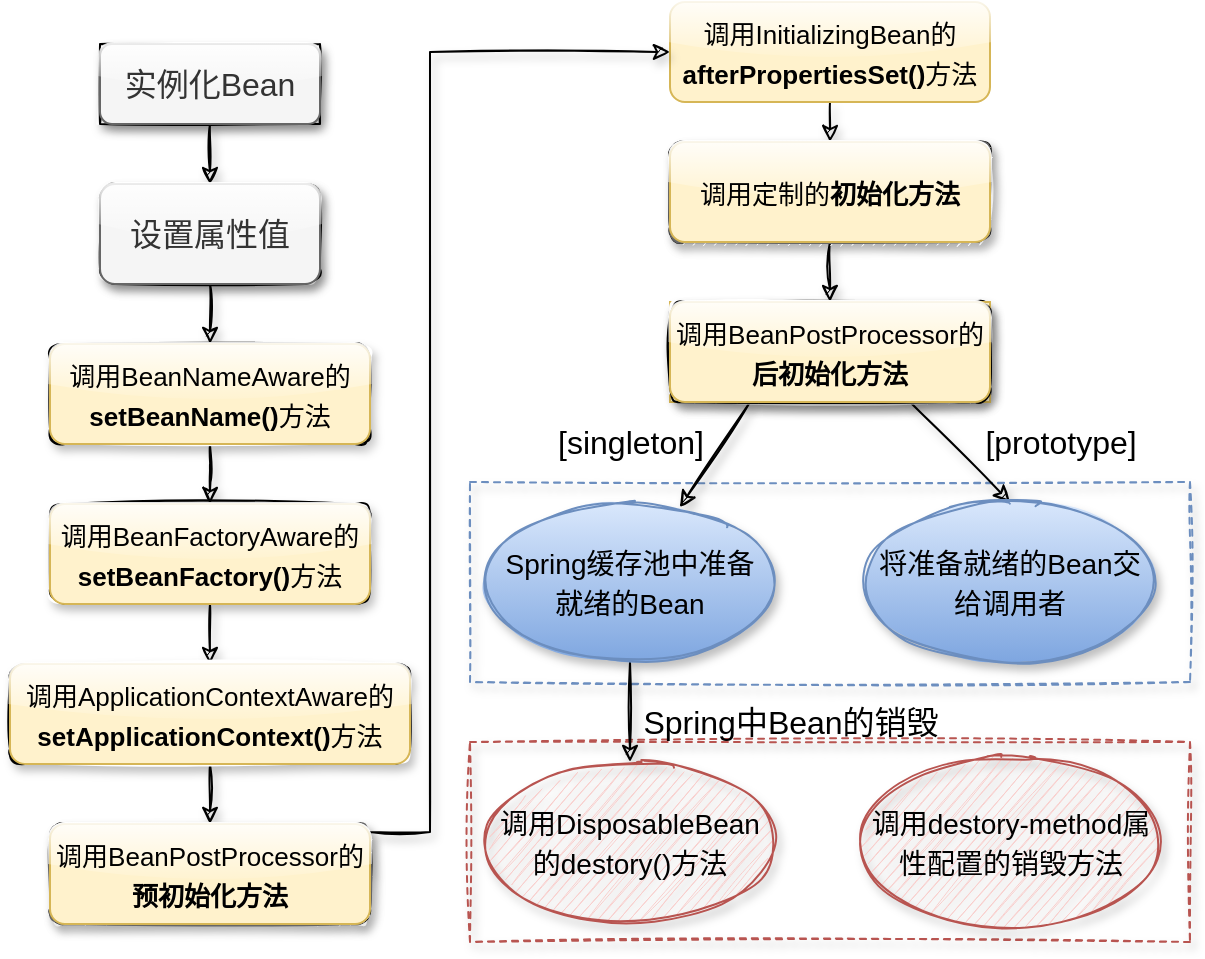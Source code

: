 <mxfile version="13.9.9" type="device"><diagram id="pcogEZHcVvA3Z30nrh8v" name="第 1 页"><mxGraphModel dx="1088" dy="872" grid="1" gridSize="10" guides="1" tooltips="1" connect="1" arrows="1" fold="1" page="1" pageScale="1" pageWidth="827" pageHeight="1169" math="0" shadow="0"><root><mxCell id="0"/><mxCell id="1" parent="0"/><mxCell id="3chaeXYlpCt-eBznQ1DV-17" value="" style="rounded=0;whiteSpace=wrap;html=1;fontSize=16;dashed=1;strokeColor=#b85450;shadow=1;sketch=1;fillColor=none;" vertex="1" parent="1"><mxGeometry x="370" y="450" width="360" height="100" as="geometry"/></mxCell><mxCell id="3chaeXYlpCt-eBznQ1DV-16" value="" style="rounded=0;whiteSpace=wrap;html=1;fontSize=16;dashed=1;shadow=1;sketch=1;strokeColor=#6c8ebf;fillColor=none;" vertex="1" parent="1"><mxGeometry x="370" y="320" width="360" height="100" as="geometry"/></mxCell><mxCell id="3chaeXYlpCt-eBznQ1DV-18" style="edgeStyle=orthogonalEdgeStyle;rounded=0;orthogonalLoop=1;jettySize=auto;html=1;exitX=0.5;exitY=1;exitDx=0;exitDy=0;entryX=0.5;entryY=0;entryDx=0;entryDy=0;fontSize=16;shadow=1;sketch=1;" edge="1" parent="1" source="3chaeXYlpCt-eBznQ1DV-1" target="3chaeXYlpCt-eBznQ1DV-2"><mxGeometry relative="1" as="geometry"/></mxCell><mxCell id="3chaeXYlpCt-eBznQ1DV-1" value="实例化Bean" style="rounded=0;whiteSpace=wrap;html=1;fontSize=16;shadow=1;sketch=1;" vertex="1" parent="1"><mxGeometry x="185" y="101" width="110" height="40" as="geometry"/></mxCell><mxCell id="3chaeXYlpCt-eBznQ1DV-19" style="edgeStyle=orthogonalEdgeStyle;rounded=0;orthogonalLoop=1;jettySize=auto;html=1;exitX=0.5;exitY=1;exitDx=0;exitDy=0;entryX=0.5;entryY=0;entryDx=0;entryDy=0;fontSize=16;shadow=1;sketch=1;" edge="1" parent="1" source="3chaeXYlpCt-eBznQ1DV-2" target="3chaeXYlpCt-eBznQ1DV-3"><mxGeometry relative="1" as="geometry"/></mxCell><mxCell id="3chaeXYlpCt-eBznQ1DV-2" value="设置属性值" style="rounded=1;whiteSpace=wrap;html=1;fontSize=16;shadow=1;sketch=1;" vertex="1" parent="1"><mxGeometry x="185" y="171" width="110" height="50" as="geometry"/></mxCell><mxCell id="3chaeXYlpCt-eBznQ1DV-20" style="edgeStyle=orthogonalEdgeStyle;rounded=0;orthogonalLoop=1;jettySize=auto;html=1;exitX=0.5;exitY=1;exitDx=0;exitDy=0;fontSize=16;shadow=1;sketch=1;" edge="1" parent="1" source="3chaeXYlpCt-eBznQ1DV-3" target="3chaeXYlpCt-eBznQ1DV-4"><mxGeometry relative="1" as="geometry"/></mxCell><mxCell id="3chaeXYlpCt-eBznQ1DV-3" value="&lt;font style=&quot;font-size: 13px&quot;&gt;调用BeanNameAware的setBeanName()方法&lt;/font&gt;" style="rounded=1;whiteSpace=wrap;html=1;fontSize=16;shadow=1;sketch=1;" vertex="1" parent="1"><mxGeometry x="160" y="251" width="160" height="50" as="geometry"/></mxCell><mxCell id="3chaeXYlpCt-eBznQ1DV-21" style="edgeStyle=orthogonalEdgeStyle;rounded=0;orthogonalLoop=1;jettySize=auto;html=1;exitX=0.5;exitY=1;exitDx=0;exitDy=0;entryX=0.5;entryY=0;entryDx=0;entryDy=0;fontSize=16;shadow=1;sketch=1;" edge="1" parent="1" source="3chaeXYlpCt-eBznQ1DV-4" target="3chaeXYlpCt-eBznQ1DV-5"><mxGeometry relative="1" as="geometry"/></mxCell><mxCell id="3chaeXYlpCt-eBznQ1DV-4" value="&lt;font style=&quot;font-size: 13px&quot;&gt;调用BeanFactoryAware的setBeanFactory()方法&lt;/font&gt;" style="rounded=1;whiteSpace=wrap;html=1;fontSize=16;shadow=1;sketch=1;" vertex="1" parent="1"><mxGeometry x="160" y="331" width="160" height="50" as="geometry"/></mxCell><mxCell id="3chaeXYlpCt-eBznQ1DV-22" style="edgeStyle=orthogonalEdgeStyle;rounded=0;orthogonalLoop=1;jettySize=auto;html=1;exitX=0.5;exitY=1;exitDx=0;exitDy=0;entryX=0.5;entryY=0;entryDx=0;entryDy=0;fontSize=16;shadow=1;sketch=1;" edge="1" parent="1" source="3chaeXYlpCt-eBznQ1DV-5" target="3chaeXYlpCt-eBznQ1DV-7"><mxGeometry relative="1" as="geometry"/></mxCell><mxCell id="3chaeXYlpCt-eBznQ1DV-5" value="&lt;font style=&quot;font-size: 13px&quot;&gt;调用ApplicationContextAware的setApplicationContext()方法&lt;br&gt;&lt;/font&gt;" style="rounded=1;whiteSpace=wrap;html=1;fontSize=16;shadow=1;sketch=1;" vertex="1" parent="1"><mxGeometry x="140" y="411" width="200" height="50" as="geometry"/></mxCell><mxCell id="3chaeXYlpCt-eBznQ1DV-24" style="edgeStyle=orthogonalEdgeStyle;rounded=0;orthogonalLoop=1;jettySize=auto;html=1;exitX=0.5;exitY=1;exitDx=0;exitDy=0;entryX=0.5;entryY=0;entryDx=0;entryDy=0;fontSize=16;shadow=1;sketch=1;" edge="1" parent="1" source="3chaeXYlpCt-eBznQ1DV-6" target="3chaeXYlpCt-eBznQ1DV-8"><mxGeometry relative="1" as="geometry"/></mxCell><mxCell id="3chaeXYlpCt-eBznQ1DV-6" value="&lt;font style=&quot;font-size: 13px&quot;&gt;调用InitializingBean的&lt;b&gt;afterPropertiesSet()&lt;/b&gt;方法&lt;/font&gt;" style="rounded=1;whiteSpace=wrap;html=1;fontSize=16;shadow=0;sketch=0;glass=1;fillColor=#fff2cc;strokeColor=#d6b656;" vertex="1" parent="1"><mxGeometry x="470" y="80" width="160" height="50" as="geometry"/></mxCell><mxCell id="3chaeXYlpCt-eBznQ1DV-23" style="edgeStyle=orthogonalEdgeStyle;rounded=0;orthogonalLoop=1;jettySize=auto;html=1;exitX=1;exitY=0.5;exitDx=0;exitDy=0;entryX=0;entryY=0.5;entryDx=0;entryDy=0;fontSize=16;shadow=1;sketch=1;" edge="1" parent="1" source="3chaeXYlpCt-eBznQ1DV-7" target="3chaeXYlpCt-eBznQ1DV-6"><mxGeometry relative="1" as="geometry"><Array as="points"><mxPoint x="350" y="495"/><mxPoint x="350" y="105"/></Array></mxGeometry></mxCell><mxCell id="3chaeXYlpCt-eBznQ1DV-7" value="&lt;font style=&quot;font-size: 13px&quot;&gt;调用BeanPostProcessor的预初始化方法&lt;/font&gt;" style="rounded=1;whiteSpace=wrap;html=1;fontSize=16;shadow=1;sketch=1;" vertex="1" parent="1"><mxGeometry x="160" y="491" width="160" height="50" as="geometry"/></mxCell><mxCell id="3chaeXYlpCt-eBznQ1DV-25" style="edgeStyle=orthogonalEdgeStyle;rounded=0;orthogonalLoop=1;jettySize=auto;html=1;exitX=0.5;exitY=1;exitDx=0;exitDy=0;entryX=0.5;entryY=0;entryDx=0;entryDy=0;fontSize=16;shadow=1;sketch=1;" edge="1" parent="1" source="3chaeXYlpCt-eBznQ1DV-8" target="3chaeXYlpCt-eBznQ1DV-10"><mxGeometry relative="1" as="geometry"/></mxCell><mxCell id="3chaeXYlpCt-eBznQ1DV-8" value="&lt;font style=&quot;font-size: 13px&quot;&gt;调用定制的初始化方法&lt;/font&gt;" style="rounded=1;whiteSpace=wrap;html=1;fontSize=16;shadow=1;sketch=1;" vertex="1" parent="1"><mxGeometry x="470" y="150" width="160" height="50" as="geometry"/></mxCell><mxCell id="3chaeXYlpCt-eBznQ1DV-26" style="rounded=0;orthogonalLoop=1;jettySize=auto;html=1;exitX=0.25;exitY=1;exitDx=0;exitDy=0;fontSize=16;shadow=1;sketch=1;" edge="1" parent="1" source="3chaeXYlpCt-eBznQ1DV-10" target="3chaeXYlpCt-eBznQ1DV-12"><mxGeometry relative="1" as="geometry"/></mxCell><mxCell id="3chaeXYlpCt-eBznQ1DV-27" style="edgeStyle=none;rounded=0;orthogonalLoop=1;jettySize=auto;html=1;exitX=0.75;exitY=1;exitDx=0;exitDy=0;entryX=0.5;entryY=0;entryDx=0;entryDy=0;fontSize=16;shadow=1;sketch=1;" edge="1" parent="1" source="3chaeXYlpCt-eBznQ1DV-10" target="3chaeXYlpCt-eBznQ1DV-15"><mxGeometry relative="1" as="geometry"/></mxCell><mxCell id="3chaeXYlpCt-eBznQ1DV-28" style="edgeStyle=none;rounded=0;orthogonalLoop=1;jettySize=auto;html=1;exitX=0.5;exitY=1;exitDx=0;exitDy=0;entryX=0.5;entryY=0;entryDx=0;entryDy=0;fontSize=16;shadow=1;sketch=1;" edge="1" parent="1" source="3chaeXYlpCt-eBznQ1DV-12" target="3chaeXYlpCt-eBznQ1DV-13"><mxGeometry relative="1" as="geometry"/></mxCell><mxCell id="3chaeXYlpCt-eBznQ1DV-12" value="&lt;font style=&quot;font-size: 14px&quot;&gt;Spring缓存池中准备就绪的Bean&lt;/font&gt;" style="ellipse;whiteSpace=wrap;html=1;fontSize=16;shadow=1;sketch=1;fillColor=#dae8fc;strokeColor=#6c8ebf;gradientColor=#7ea6e0;" vertex="1" parent="1"><mxGeometry x="380" y="330" width="140" height="80" as="geometry"/></mxCell><mxCell id="3chaeXYlpCt-eBznQ1DV-13" value="&lt;font style=&quot;font-size: 14px&quot;&gt;调用DisposableBean的destory()方法&lt;/font&gt;" style="ellipse;whiteSpace=wrap;html=1;fontSize=16;shadow=1;sketch=1;fillColor=#f8cecc;strokeColor=#b85450;" vertex="1" parent="1"><mxGeometry x="380" y="460" width="140" height="80" as="geometry"/></mxCell><mxCell id="3chaeXYlpCt-eBznQ1DV-14" value="&lt;font style=&quot;font-size: 14px&quot;&gt;调用destory-method属性配置的销毁方法&lt;/font&gt;" style="ellipse;whiteSpace=wrap;html=1;fontSize=16;shadow=1;sketch=1;fillColor=#f8cecc;strokeColor=#b85450;" vertex="1" parent="1"><mxGeometry x="567.5" y="457.5" width="145" height="85" as="geometry"/></mxCell><mxCell id="3chaeXYlpCt-eBznQ1DV-15" value="&lt;font style=&quot;font-size: 14px&quot;&gt;将准备就绪的Bean交给调用者&lt;/font&gt;" style="ellipse;whiteSpace=wrap;html=1;fontSize=16;shadow=1;sketch=1;fillColor=#dae8fc;strokeColor=#6c8ebf;gradientColor=#7ea6e0;" vertex="1" parent="1"><mxGeometry x="570" y="330" width="140" height="80" as="geometry"/></mxCell><mxCell id="3chaeXYlpCt-eBznQ1DV-29" value="[singleton]" style="text;html=1;align=center;verticalAlign=middle;resizable=0;points=[];autosize=1;fontSize=16;shadow=1;sketch=1;rounded=0;glass=0;" vertex="1" parent="1"><mxGeometry x="405" y="290" width="90" height="20" as="geometry"/></mxCell><mxCell id="3chaeXYlpCt-eBznQ1DV-30" value="[prototype]" style="text;html=1;align=center;verticalAlign=middle;resizable=0;points=[];autosize=1;fontSize=16;shadow=1;sketch=1;" vertex="1" parent="1"><mxGeometry x="620" y="290" width="90" height="20" as="geometry"/></mxCell><mxCell id="3chaeXYlpCt-eBznQ1DV-31" value="Spring中Bean的销毁" style="text;html=1;align=center;verticalAlign=middle;resizable=0;points=[];autosize=1;fontSize=16;shadow=1;sketch=1;" vertex="1" parent="1"><mxGeometry x="450" y="430" width="160" height="20" as="geometry"/></mxCell><mxCell id="3chaeXYlpCt-eBznQ1DV-32" value="实例化Bean" style="rounded=1;whiteSpace=wrap;html=1;fontSize=16;shadow=1;sketch=0;glass=1;fillColor=#f5f5f5;strokeColor=#666666;fontColor=#333333;" vertex="1" parent="1"><mxGeometry x="185" y="101" width="110" height="40" as="geometry"/></mxCell><mxCell id="3chaeXYlpCt-eBznQ1DV-33" value="设置属性值" style="rounded=1;whiteSpace=wrap;html=1;fontSize=16;shadow=1;sketch=0;glass=1;fillColor=#f5f5f5;strokeColor=#666666;fontColor=#333333;" vertex="1" parent="1"><mxGeometry x="185" y="171" width="110" height="50" as="geometry"/></mxCell><mxCell id="3chaeXYlpCt-eBznQ1DV-34" value="&lt;font style=&quot;font-size: 13px&quot;&gt;调用BeanNameAware的&lt;b&gt;setBeanName()&lt;/b&gt;方法&lt;/font&gt;" style="rounded=1;whiteSpace=wrap;html=1;fontSize=16;shadow=0;sketch=0;glass=1;fillColor=#fff2cc;strokeColor=#d6b656;" vertex="1" parent="1"><mxGeometry x="160" y="251" width="160" height="50" as="geometry"/></mxCell><mxCell id="3chaeXYlpCt-eBznQ1DV-35" value="&lt;font style=&quot;font-size: 13px&quot;&gt;调用BeanFactoryAware的&lt;b&gt;setBeanFactory()&lt;/b&gt;方法&lt;/font&gt;" style="rounded=1;whiteSpace=wrap;html=1;fontSize=16;shadow=0;sketch=0;glass=1;fillColor=#fff2cc;strokeColor=#d6b656;" vertex="1" parent="1"><mxGeometry x="160" y="331" width="160" height="50" as="geometry"/></mxCell><mxCell id="3chaeXYlpCt-eBznQ1DV-36" value="&lt;font style=&quot;font-size: 13px&quot;&gt;调用ApplicationContextAware的&lt;b&gt;setApplicationContext()&lt;/b&gt;方法&lt;br&gt;&lt;/font&gt;" style="rounded=1;whiteSpace=wrap;html=1;fontSize=16;shadow=0;sketch=0;glass=1;fillColor=#fff2cc;strokeColor=#d6b656;" vertex="1" parent="1"><mxGeometry x="140" y="411" width="200" height="50" as="geometry"/></mxCell><mxCell id="3chaeXYlpCt-eBznQ1DV-37" value="&lt;font style=&quot;font-size: 13px&quot;&gt;调用BeanPostProcessor的&lt;b&gt;预初始化方法&lt;/b&gt;&lt;/font&gt;" style="rounded=1;whiteSpace=wrap;html=1;fontSize=16;shadow=1;sketch=1;glass=1;fillColor=#f5f5f5;strokeColor=#666666;fontColor=#333333;" vertex="1" parent="1"><mxGeometry x="160" y="491" width="160" height="50" as="geometry"/></mxCell><mxCell id="3chaeXYlpCt-eBznQ1DV-39" value="&lt;font style=&quot;font-size: 13px&quot;&gt;调用定制的&lt;b&gt;初始化方法&lt;/b&gt;&lt;/font&gt;" style="rounded=1;whiteSpace=wrap;html=1;fontSize=16;shadow=1;sketch=1;glass=1;fillColor=#f5f5f5;strokeColor=#666666;fontColor=#333333;" vertex="1" parent="1"><mxGeometry x="470" y="150" width="160" height="50" as="geometry"/></mxCell><mxCell id="3chaeXYlpCt-eBznQ1DV-40" value="" style="group" vertex="1" connectable="0" parent="1"><mxGeometry x="470" y="230" width="160" height="50" as="geometry"/></mxCell><mxCell id="3chaeXYlpCt-eBznQ1DV-10" value="&lt;font style=&quot;font-size: 13px&quot;&gt;调用BeanPostProcessor的后初始化方法&lt;/font&gt;" style="rounded=1;whiteSpace=wrap;html=1;fontSize=16;shadow=1;sketch=1;" vertex="1" parent="3chaeXYlpCt-eBznQ1DV-40"><mxGeometry width="160" height="50" as="geometry"/></mxCell><mxCell id="3chaeXYlpCt-eBznQ1DV-38" value="&lt;font style=&quot;font-size: 13px&quot;&gt;调用BeanPostProcessor的&lt;b&gt;后初始化方法&lt;/b&gt;&lt;/font&gt;" style="rounded=1;whiteSpace=wrap;html=1;fontSize=16;shadow=1;sketch=1;glass=1;fillColor=#f5f5f5;strokeColor=#666666;fontColor=#333333;" vertex="1" parent="3chaeXYlpCt-eBznQ1DV-40"><mxGeometry width="160" height="50" as="geometry"/></mxCell><mxCell id="3chaeXYlpCt-eBznQ1DV-41" value="&lt;font style=&quot;font-size: 13px&quot;&gt;调用BeanPostProcessor的&lt;b&gt;预初始化方法&lt;/b&gt;&lt;/font&gt;" style="rounded=1;whiteSpace=wrap;html=1;fontSize=16;shadow=0;sketch=0;glass=1;fillColor=#fff2cc;strokeColor=#d6b656;" vertex="1" parent="1"><mxGeometry x="160" y="491" width="160" height="50" as="geometry"/></mxCell><mxCell id="3chaeXYlpCt-eBznQ1DV-42" value="" style="group;fillColor=#fff2cc;strokeColor=#d6b656;shadow=0;sketch=0;" vertex="1" connectable="0" parent="1"><mxGeometry x="470" y="230" width="160" height="50" as="geometry"/></mxCell><mxCell id="3chaeXYlpCt-eBznQ1DV-43" value="&lt;font style=&quot;font-size: 13px&quot;&gt;调用BeanPostProcessor的后初始化方法&lt;/font&gt;" style="rounded=1;whiteSpace=wrap;html=1;fontSize=16;shadow=1;sketch=1;" vertex="1" parent="3chaeXYlpCt-eBznQ1DV-42"><mxGeometry width="160" height="50" as="geometry"/></mxCell><mxCell id="3chaeXYlpCt-eBznQ1DV-44" value="&lt;font style=&quot;font-size: 13px&quot;&gt;调用BeanPostProcessor的&lt;b&gt;后初始化方法&lt;/b&gt;&lt;/font&gt;" style="rounded=1;whiteSpace=wrap;html=1;fontSize=16;shadow=0;sketch=0;glass=1;fillColor=#fff2cc;strokeColor=#d6b656;" vertex="1" parent="3chaeXYlpCt-eBznQ1DV-42"><mxGeometry width="160" height="50" as="geometry"/></mxCell><mxCell id="3chaeXYlpCt-eBznQ1DV-45" value="&lt;font style=&quot;font-size: 13px&quot;&gt;调用定制的&lt;b&gt;初始化方法&lt;/b&gt;&lt;/font&gt;" style="rounded=1;whiteSpace=wrap;html=1;fontSize=16;shadow=0;sketch=0;glass=1;fillColor=#fff2cc;strokeColor=#d6b656;" vertex="1" parent="1"><mxGeometry x="470" y="150" width="160" height="50" as="geometry"/></mxCell></root></mxGraphModel></diagram></mxfile>
